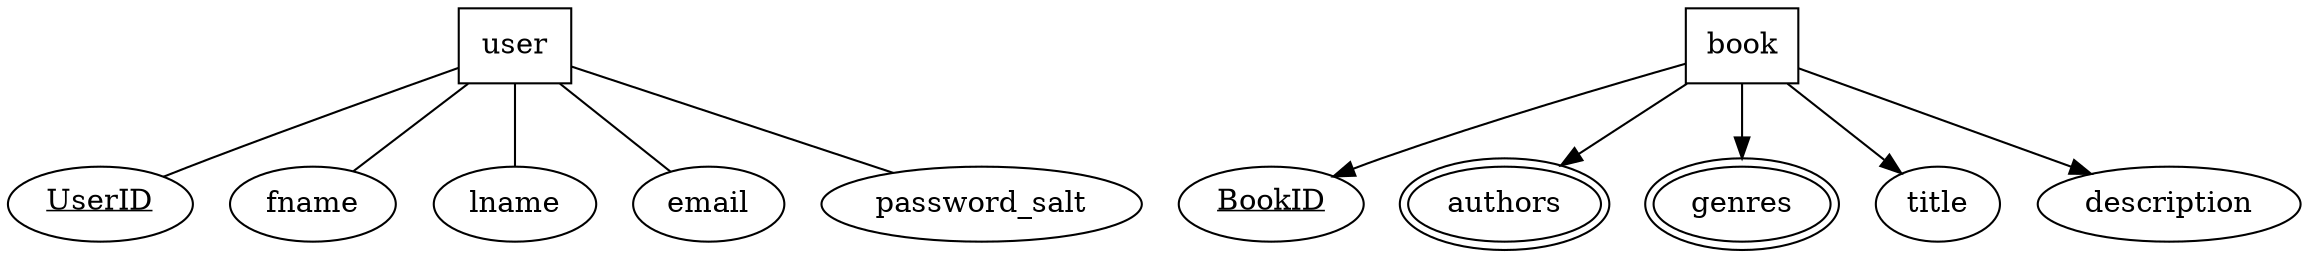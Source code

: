 

// USE TO VIEW
// http://magjac.com/graphviz-visual-editor/

digraph Lib{
    dir=none
    
    user [shape = box]
    UserID [label = <<u>UserID</u>>]

    user -> {fname;lname;email;password_salt;UserID} [dir = none]
    
    
    
    
    book [shape = box]
    BookID [label = <<u>BookID</u>>]
    authors [peripheries=2]
    genres [peripheries=2]
    
    book -> {BookID;authors;title;genres;description}
    
}